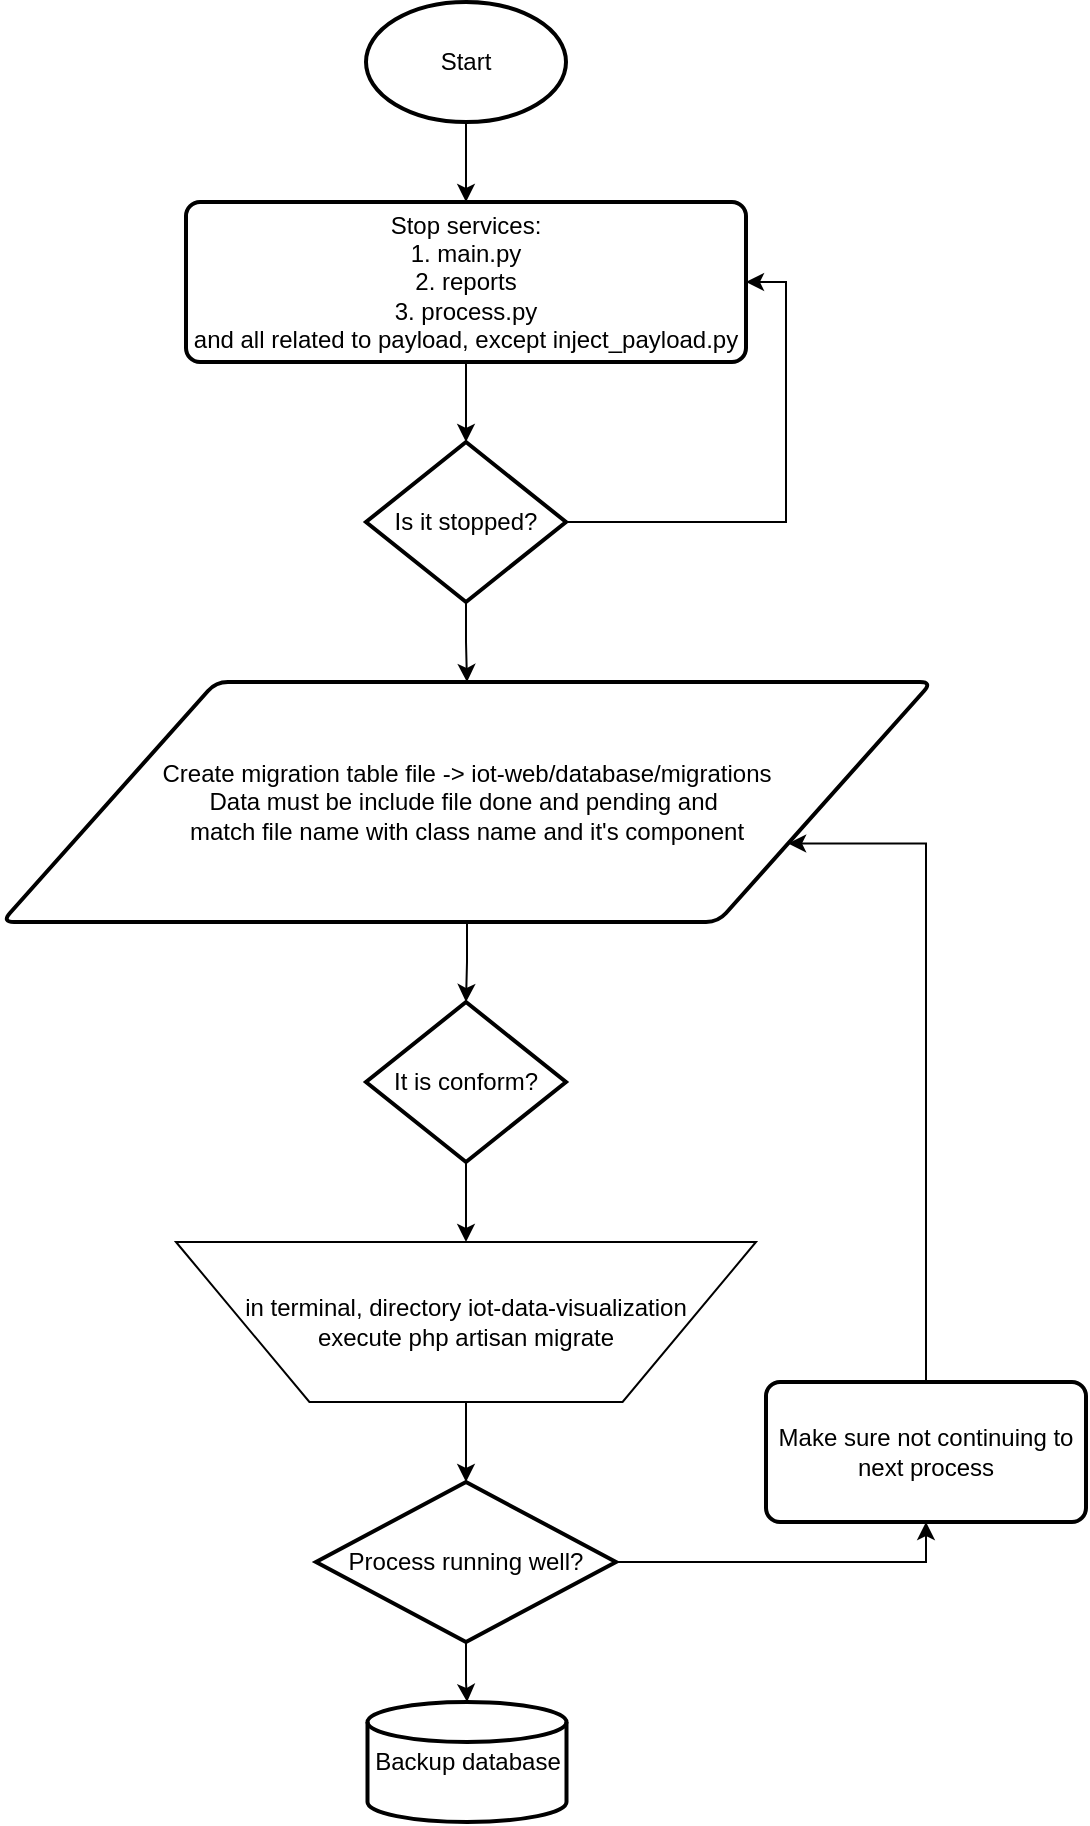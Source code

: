 <mxfile version="21.5.0" type="github">
  <diagram name="Page-1" id="hiKW9OneHqPQTSh_ymxS">
    <mxGraphModel dx="574" dy="334" grid="1" gridSize="10" guides="1" tooltips="1" connect="1" arrows="1" fold="1" page="1" pageScale="1" pageWidth="1100" pageHeight="850" math="0" shadow="0">
      <root>
        <mxCell id="0" />
        <mxCell id="1" parent="0" />
        <mxCell id="YPII3gAo9mIys5MfFpnn-5" value="" style="edgeStyle=orthogonalEdgeStyle;rounded=0;orthogonalLoop=1;jettySize=auto;html=1;" edge="1" parent="1" source="YPII3gAo9mIys5MfFpnn-2" target="YPII3gAo9mIys5MfFpnn-3">
          <mxGeometry relative="1" as="geometry" />
        </mxCell>
        <mxCell id="YPII3gAo9mIys5MfFpnn-2" value="Stop services:&lt;br&gt;1. main.py&lt;br&gt;2. reports&lt;br&gt;3. process.py&lt;br&gt;and all related to payload, except inject_payload.py" style="rounded=1;whiteSpace=wrap;html=1;absoluteArcSize=1;arcSize=14;strokeWidth=2;" vertex="1" parent="1">
          <mxGeometry x="410" y="120" width="280" height="80" as="geometry" />
        </mxCell>
        <mxCell id="YPII3gAo9mIys5MfFpnn-16" style="edgeStyle=orthogonalEdgeStyle;rounded=0;orthogonalLoop=1;jettySize=auto;html=1;entryX=1;entryY=0.5;entryDx=0;entryDy=0;exitX=1;exitY=0.5;exitDx=0;exitDy=0;exitPerimeter=0;" edge="1" parent="1" source="YPII3gAo9mIys5MfFpnn-3" target="YPII3gAo9mIys5MfFpnn-2">
          <mxGeometry relative="1" as="geometry">
            <Array as="points">
              <mxPoint x="710" y="280" />
              <mxPoint x="710" y="160" />
            </Array>
          </mxGeometry>
        </mxCell>
        <mxCell id="YPII3gAo9mIys5MfFpnn-17" value="" style="edgeStyle=orthogonalEdgeStyle;rounded=0;orthogonalLoop=1;jettySize=auto;html=1;" edge="1" parent="1" source="YPII3gAo9mIys5MfFpnn-3" target="YPII3gAo9mIys5MfFpnn-7">
          <mxGeometry relative="1" as="geometry" />
        </mxCell>
        <mxCell id="YPII3gAo9mIys5MfFpnn-3" value="Is it stopped?" style="strokeWidth=2;html=1;shape=mxgraph.flowchart.decision;whiteSpace=wrap;" vertex="1" parent="1">
          <mxGeometry x="500" y="240" width="100" height="80" as="geometry" />
        </mxCell>
        <mxCell id="YPII3gAo9mIys5MfFpnn-18" value="" style="edgeStyle=orthogonalEdgeStyle;rounded=0;orthogonalLoop=1;jettySize=auto;html=1;" edge="1" parent="1" source="YPII3gAo9mIys5MfFpnn-7" target="YPII3gAo9mIys5MfFpnn-9">
          <mxGeometry relative="1" as="geometry" />
        </mxCell>
        <mxCell id="YPII3gAo9mIys5MfFpnn-7" value="Create migration table file -&amp;gt; iot-web/database/migrations&lt;br&gt;Data must be include file done and pending and&amp;nbsp;&lt;br&gt;match file name with class name and it&#39;s component" style="shape=parallelogram;html=1;strokeWidth=2;perimeter=parallelogramPerimeter;whiteSpace=wrap;rounded=1;arcSize=12;size=0.23;" vertex="1" parent="1">
          <mxGeometry x="318" y="360" width="465" height="120" as="geometry" />
        </mxCell>
        <mxCell id="YPII3gAo9mIys5MfFpnn-20" value="" style="edgeStyle=orthogonalEdgeStyle;rounded=0;orthogonalLoop=1;jettySize=auto;html=1;" edge="1" parent="1" source="YPII3gAo9mIys5MfFpnn-9" target="YPII3gAo9mIys5MfFpnn-19">
          <mxGeometry relative="1" as="geometry" />
        </mxCell>
        <mxCell id="YPII3gAo9mIys5MfFpnn-9" value="It is conform?" style="strokeWidth=2;html=1;shape=mxgraph.flowchart.decision;whiteSpace=wrap;" vertex="1" parent="1">
          <mxGeometry x="500" y="520" width="100" height="80" as="geometry" />
        </mxCell>
        <mxCell id="YPII3gAo9mIys5MfFpnn-22" value="" style="edgeStyle=orthogonalEdgeStyle;rounded=0;orthogonalLoop=1;jettySize=auto;html=1;" edge="1" parent="1" source="YPII3gAo9mIys5MfFpnn-19" target="YPII3gAo9mIys5MfFpnn-21">
          <mxGeometry relative="1" as="geometry" />
        </mxCell>
        <mxCell id="YPII3gAo9mIys5MfFpnn-19" value="in terminal, directory iot-data-visualization&lt;br&gt;execute php artisan migrate" style="verticalLabelPosition=middle;verticalAlign=middle;html=1;shape=trapezoid;perimeter=trapezoidPerimeter;whiteSpace=wrap;size=0.23;arcSize=10;flipV=1;labelPosition=center;align=center;" vertex="1" parent="1">
          <mxGeometry x="405" y="640" width="290" height="80" as="geometry" />
        </mxCell>
        <mxCell id="YPII3gAo9mIys5MfFpnn-26" style="edgeStyle=orthogonalEdgeStyle;rounded=0;orthogonalLoop=1;jettySize=auto;html=1;entryX=0.5;entryY=1;entryDx=0;entryDy=0;" edge="1" parent="1" source="YPII3gAo9mIys5MfFpnn-21" target="YPII3gAo9mIys5MfFpnn-25">
          <mxGeometry relative="1" as="geometry" />
        </mxCell>
        <mxCell id="YPII3gAo9mIys5MfFpnn-29" value="" style="edgeStyle=orthogonalEdgeStyle;rounded=0;orthogonalLoop=1;jettySize=auto;html=1;" edge="1" parent="1" source="YPII3gAo9mIys5MfFpnn-21" target="YPII3gAo9mIys5MfFpnn-28">
          <mxGeometry relative="1" as="geometry" />
        </mxCell>
        <mxCell id="YPII3gAo9mIys5MfFpnn-21" value="Process running well?" style="strokeWidth=2;html=1;shape=mxgraph.flowchart.decision;whiteSpace=wrap;" vertex="1" parent="1">
          <mxGeometry x="475" y="760" width="150" height="80" as="geometry" />
        </mxCell>
        <mxCell id="YPII3gAo9mIys5MfFpnn-24" value="" style="edgeStyle=orthogonalEdgeStyle;rounded=0;orthogonalLoop=1;jettySize=auto;html=1;" edge="1" parent="1" source="YPII3gAo9mIys5MfFpnn-23" target="YPII3gAo9mIys5MfFpnn-2">
          <mxGeometry relative="1" as="geometry" />
        </mxCell>
        <mxCell id="YPII3gAo9mIys5MfFpnn-23" value="Start" style="strokeWidth=2;html=1;shape=mxgraph.flowchart.start_1;whiteSpace=wrap;" vertex="1" parent="1">
          <mxGeometry x="500" y="20" width="100" height="60" as="geometry" />
        </mxCell>
        <mxCell id="YPII3gAo9mIys5MfFpnn-27" style="edgeStyle=orthogonalEdgeStyle;rounded=0;orthogonalLoop=1;jettySize=auto;html=1;entryX=1;entryY=0.75;entryDx=0;entryDy=0;" edge="1" parent="1" source="YPII3gAo9mIys5MfFpnn-25" target="YPII3gAo9mIys5MfFpnn-7">
          <mxGeometry relative="1" as="geometry">
            <Array as="points">
              <mxPoint x="780" y="441" />
            </Array>
          </mxGeometry>
        </mxCell>
        <mxCell id="YPII3gAo9mIys5MfFpnn-25" value="Make sure not continuing to next process" style="rounded=1;whiteSpace=wrap;html=1;absoluteArcSize=1;arcSize=14;strokeWidth=2;" vertex="1" parent="1">
          <mxGeometry x="700" y="710" width="160" height="70" as="geometry" />
        </mxCell>
        <mxCell id="YPII3gAo9mIys5MfFpnn-28" value="Backup database" style="strokeWidth=2;html=1;shape=mxgraph.flowchart.database;whiteSpace=wrap;" vertex="1" parent="1">
          <mxGeometry x="500.75" y="870" width="99.5" height="60" as="geometry" />
        </mxCell>
      </root>
    </mxGraphModel>
  </diagram>
</mxfile>
